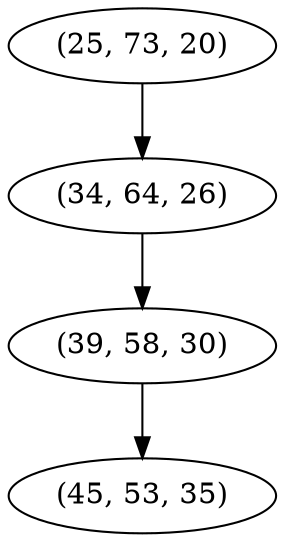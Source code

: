 digraph tree {
    "(25, 73, 20)";
    "(34, 64, 26)";
    "(39, 58, 30)";
    "(45, 53, 35)";
    "(25, 73, 20)" -> "(34, 64, 26)";
    "(34, 64, 26)" -> "(39, 58, 30)";
    "(39, 58, 30)" -> "(45, 53, 35)";
}
